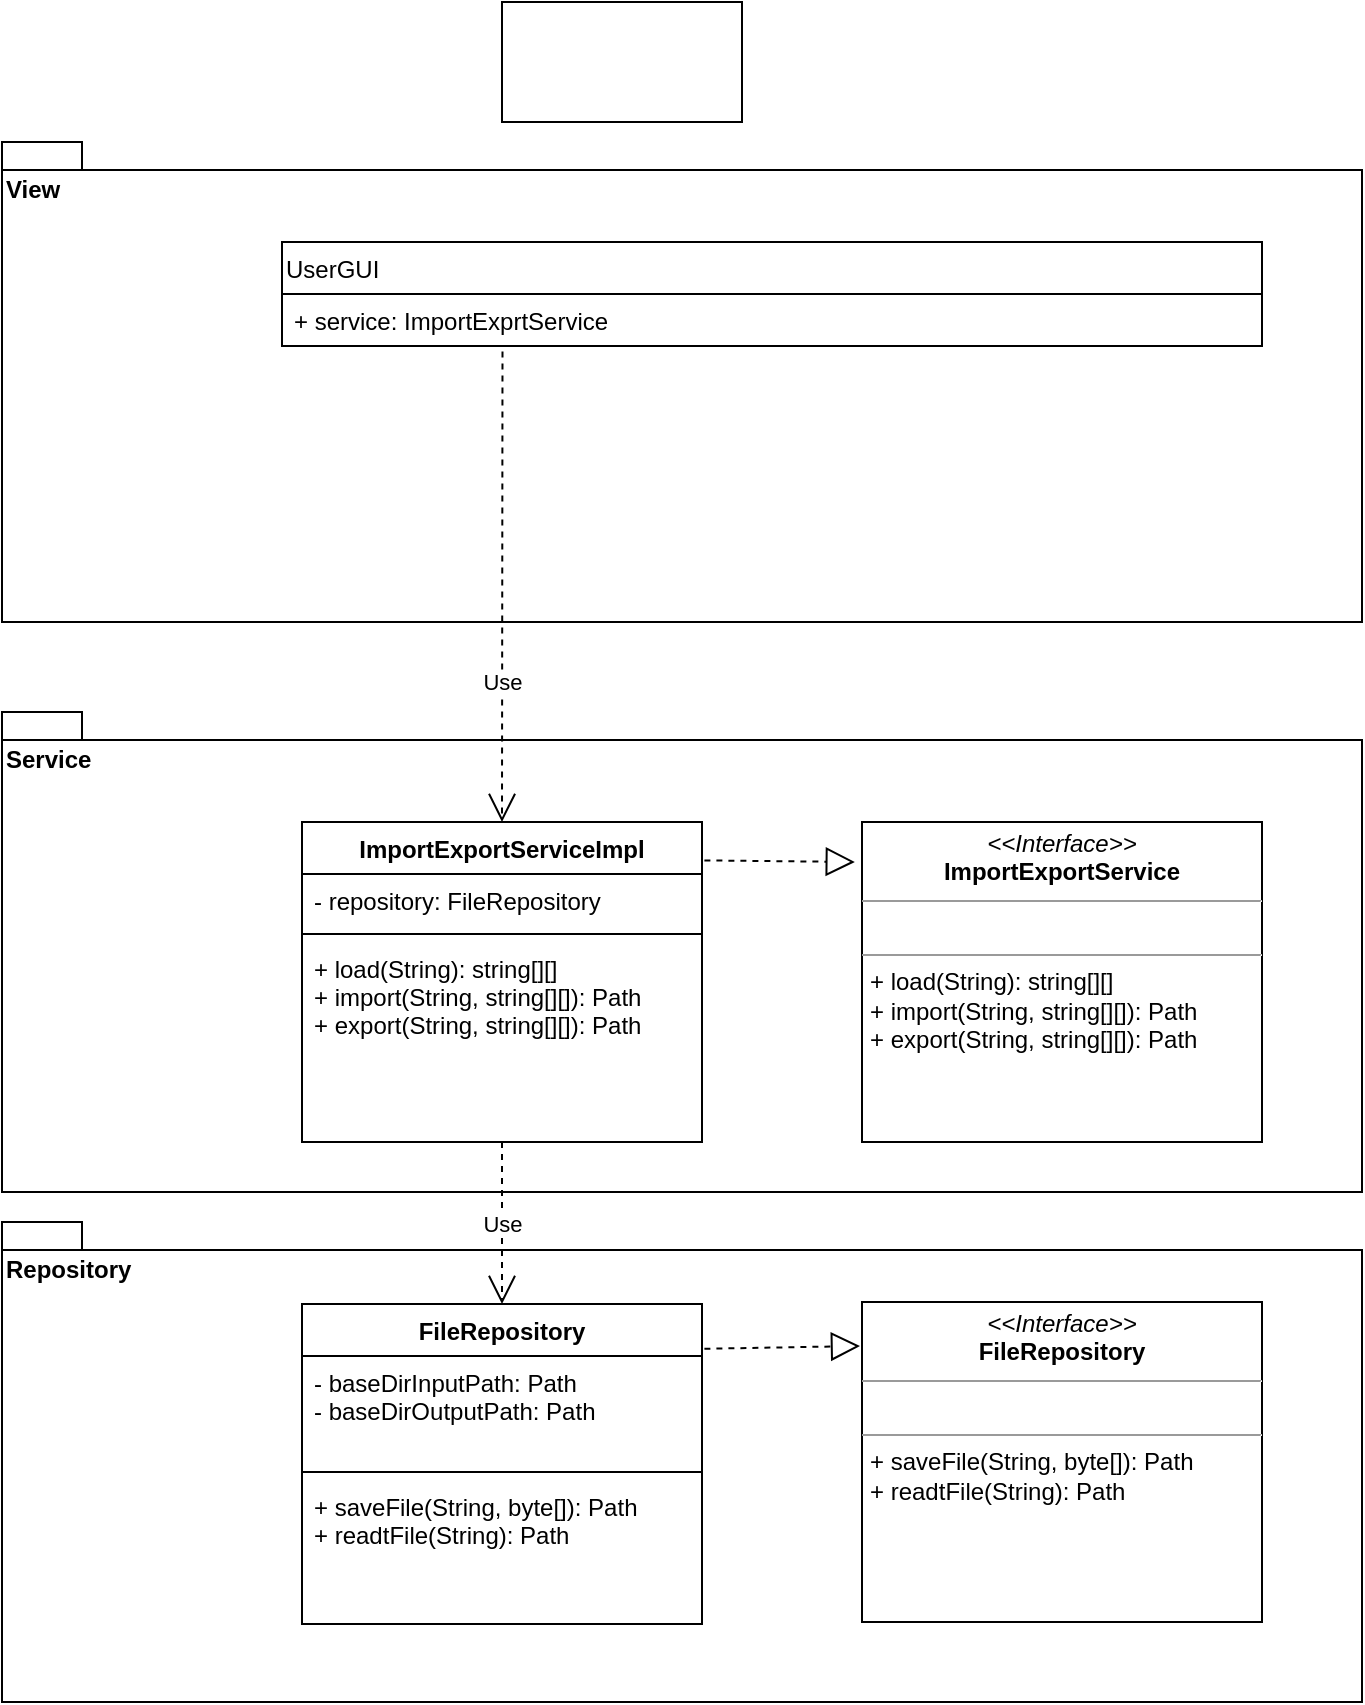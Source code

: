 <mxfile version="14.6.11" type="device"><diagram name="Page-1" id="b5b7bab2-c9e2-2cf4-8b2a-24fd1a2a6d21"><mxGraphModel dx="1422" dy="794" grid="1" gridSize="10" guides="1" tooltips="1" connect="1" arrows="1" fold="1" page="1" pageScale="1" pageWidth="827" pageHeight="1169" background="#ffffff" math="0" shadow="0"><root><mxCell id="0"/><mxCell id="1" parent="0"/><mxCell id="T6L0mz09eS3lpIx6pn5K-18" value="View" style="shape=folder;fontStyle=1;spacingTop=10;tabWidth=40;tabHeight=14;tabPosition=left;html=1;horizontal=1;align=left;verticalAlign=top;" parent="1" vertex="1"><mxGeometry x="50" y="180" width="680" height="240" as="geometry"/></mxCell><mxCell id="T6L0mz09eS3lpIx6pn5K-17" value="Service" style="shape=folder;fontStyle=1;spacingTop=10;tabWidth=40;tabHeight=14;tabPosition=left;html=1;horizontal=1;align=left;verticalAlign=top;" parent="1" vertex="1"><mxGeometry x="50" y="465" width="680" height="240" as="geometry"/></mxCell><mxCell id="T6L0mz09eS3lpIx6pn5K-16" value="Repository" style="shape=folder;fontStyle=1;spacingTop=10;tabWidth=40;tabHeight=14;tabPosition=left;html=1;horizontal=1;align=left;verticalAlign=top;" parent="1" vertex="1"><mxGeometry x="50" y="720" width="680" height="240" as="geometry"/></mxCell><mxCell id="T6L0mz09eS3lpIx6pn5K-2" value="&lt;p style=&quot;margin: 0px ; margin-top: 4px ; text-align: center&quot;&gt;&lt;i&gt;&amp;lt;&amp;lt;Interface&amp;gt;&amp;gt;&lt;/i&gt;&lt;br&gt;&lt;b&gt;FileRepository&lt;/b&gt;&lt;/p&gt;&lt;hr size=&quot;1&quot;&gt;&lt;p style=&quot;margin: 0px ; margin-left: 4px&quot;&gt;&lt;br&gt;&lt;/p&gt;&lt;hr size=&quot;1&quot;&gt;&lt;p style=&quot;margin: 0px ; margin-left: 4px&quot;&gt;+ saveFile(String, byte[]): Path&lt;br&gt;+ readtFile(String): Path&lt;/p&gt;" style="verticalAlign=top;align=left;overflow=fill;fontSize=12;fontFamily=Helvetica;html=1;" parent="1" vertex="1"><mxGeometry x="480" y="760" width="200" height="160" as="geometry"/></mxCell><mxCell id="T6L0mz09eS3lpIx6pn5K-3" value="FileRepository&#10;" style="swimlane;fontStyle=1;align=center;verticalAlign=top;childLayout=stackLayout;horizontal=1;startSize=26;horizontalStack=0;resizeParent=1;resizeParentMax=0;resizeLast=0;collapsible=1;marginBottom=0;" parent="1" vertex="1"><mxGeometry x="200" y="761" width="200" height="160" as="geometry"/></mxCell><mxCell id="T6L0mz09eS3lpIx6pn5K-4" value="- baseDirInputPath: Path&#10;- baseDirOutputPath: Path" style="text;strokeColor=none;fillColor=none;align=left;verticalAlign=top;spacingLeft=4;spacingRight=4;overflow=hidden;rotatable=0;points=[[0,0.5],[1,0.5]];portConstraint=eastwest;" parent="T6L0mz09eS3lpIx6pn5K-3" vertex="1"><mxGeometry y="26" width="200" height="54" as="geometry"/></mxCell><mxCell id="T6L0mz09eS3lpIx6pn5K-5" value="" style="line;strokeWidth=1;fillColor=none;align=left;verticalAlign=middle;spacingTop=-1;spacingLeft=3;spacingRight=3;rotatable=0;labelPosition=right;points=[];portConstraint=eastwest;" parent="T6L0mz09eS3lpIx6pn5K-3" vertex="1"><mxGeometry y="80" width="200" height="8" as="geometry"/></mxCell><mxCell id="T6L0mz09eS3lpIx6pn5K-6" value="+ saveFile(String, byte[]): Path&#10;+ readtFile(String): Path" style="text;strokeColor=none;fillColor=none;align=left;verticalAlign=top;spacingLeft=4;spacingRight=4;overflow=hidden;rotatable=0;points=[[0,0.5],[1,0.5]];portConstraint=eastwest;" parent="T6L0mz09eS3lpIx6pn5K-3" vertex="1"><mxGeometry y="88" width="200" height="72" as="geometry"/></mxCell><mxCell id="T6L0mz09eS3lpIx6pn5K-8" value="" style="endArrow=block;dashed=1;endFill=0;endSize=12;html=1;exitX=1.006;exitY=0.14;exitDx=0;exitDy=0;exitPerimeter=0;" parent="1" source="T6L0mz09eS3lpIx6pn5K-3" edge="1"><mxGeometry width="160" relative="1" as="geometry"><mxPoint x="450" y="690" as="sourcePoint"/><mxPoint x="479" y="782" as="targetPoint"/></mxGeometry></mxCell><mxCell id="T6L0mz09eS3lpIx6pn5K-9" value="&lt;p style=&quot;margin: 0px ; margin-top: 4px ; text-align: center&quot;&gt;&lt;i&gt;&amp;lt;&amp;lt;Interface&amp;gt;&amp;gt;&lt;/i&gt;&lt;br&gt;&lt;b&gt;ImportExportService&lt;/b&gt;&lt;/p&gt;&lt;hr size=&quot;1&quot;&gt;&lt;p style=&quot;margin: 0px ; margin-left: 4px&quot;&gt;&lt;br&gt;&lt;/p&gt;&lt;hr size=&quot;1&quot;&gt;&lt;p style=&quot;margin: 0px ; margin-left: 4px&quot;&gt;+ load(String): string[][]&lt;/p&gt;&lt;p style=&quot;margin: 0px ; margin-left: 4px&quot;&gt;+ import(String, string[][]): Path&lt;br&gt;+ export(String, string[][]): Path&lt;/p&gt;" style="verticalAlign=top;align=left;overflow=fill;fontSize=12;fontFamily=Helvetica;html=1;" parent="1" vertex="1"><mxGeometry x="480" y="520" width="200" height="160" as="geometry"/></mxCell><mxCell id="T6L0mz09eS3lpIx6pn5K-10" value="ImportExportServiceImpl" style="swimlane;fontStyle=1;align=center;verticalAlign=top;childLayout=stackLayout;horizontal=1;startSize=26;horizontalStack=0;resizeParent=1;resizeParentMax=0;resizeLast=0;collapsible=1;marginBottom=0;" parent="1" vertex="1"><mxGeometry x="200" y="520" width="200" height="160" as="geometry"/></mxCell><mxCell id="T6L0mz09eS3lpIx6pn5K-11" value="- repository: FileRepository" style="text;strokeColor=none;fillColor=none;align=left;verticalAlign=top;spacingLeft=4;spacingRight=4;overflow=hidden;rotatable=0;points=[[0,0.5],[1,0.5]];portConstraint=eastwest;" parent="T6L0mz09eS3lpIx6pn5K-10" vertex="1"><mxGeometry y="26" width="200" height="26" as="geometry"/></mxCell><mxCell id="T6L0mz09eS3lpIx6pn5K-12" value="" style="line;strokeWidth=1;fillColor=none;align=left;verticalAlign=middle;spacingTop=-1;spacingLeft=3;spacingRight=3;rotatable=0;labelPosition=right;points=[];portConstraint=eastwest;" parent="T6L0mz09eS3lpIx6pn5K-10" vertex="1"><mxGeometry y="52" width="200" height="8" as="geometry"/></mxCell><mxCell id="T6L0mz09eS3lpIx6pn5K-13" value="+ load(String): string[][]&#10;+ import(String, string[][]): Path&#10;+ export(String, string[][]): Path" style="text;strokeColor=none;fillColor=none;align=left;verticalAlign=top;spacingLeft=4;spacingRight=4;overflow=hidden;rotatable=0;points=[[0,0.5],[1,0.5]];portConstraint=eastwest;" parent="T6L0mz09eS3lpIx6pn5K-10" vertex="1"><mxGeometry y="60" width="200" height="100" as="geometry"/></mxCell><mxCell id="T6L0mz09eS3lpIx6pn5K-14" value="" style="endArrow=block;dashed=1;endFill=0;endSize=12;html=1;exitX=1.006;exitY=0.12;exitDx=0;exitDy=0;exitPerimeter=0;entryX=-0.018;entryY=0.125;entryDx=0;entryDy=0;entryPerimeter=0;" parent="1" source="T6L0mz09eS3lpIx6pn5K-10" target="T6L0mz09eS3lpIx6pn5K-9" edge="1"><mxGeometry width="160" relative="1" as="geometry"><mxPoint x="450" y="650" as="sourcePoint"/><mxPoint x="610" y="650" as="targetPoint"/></mxGeometry></mxCell><mxCell id="T6L0mz09eS3lpIx6pn5K-15" value="Use" style="endArrow=open;endSize=12;dashed=1;html=1;entryX=0.5;entryY=0;entryDx=0;entryDy=0;" parent="1" source="T6L0mz09eS3lpIx6pn5K-13" target="T6L0mz09eS3lpIx6pn5K-3" edge="1"><mxGeometry width="160" relative="1" as="geometry"><mxPoint x="450" y="750" as="sourcePoint"/><mxPoint x="610" y="750" as="targetPoint"/></mxGeometry></mxCell><mxCell id="T6L0mz09eS3lpIx6pn5K-19" value="UserGUI" style="swimlane;fontStyle=0;childLayout=stackLayout;horizontal=1;startSize=26;fillColor=none;horizontalStack=0;resizeParent=1;resizeParentMax=0;resizeLast=0;collapsible=1;marginBottom=0;align=left;" parent="1" vertex="1"><mxGeometry x="190" y="230" width="490" height="52" as="geometry"/></mxCell><mxCell id="T6L0mz09eS3lpIx6pn5K-20" value="+ service: ImportExprtService" style="text;strokeColor=none;fillColor=none;align=left;verticalAlign=top;spacingLeft=4;spacingRight=4;overflow=hidden;rotatable=0;points=[[0,0.5],[1,0.5]];portConstraint=eastwest;" parent="T6L0mz09eS3lpIx6pn5K-19" vertex="1"><mxGeometry y="26" width="490" height="26" as="geometry"/></mxCell><mxCell id="T6L0mz09eS3lpIx6pn5K-24" value="Use" style="endArrow=open;endSize=12;dashed=1;html=1;entryX=0.5;entryY=0;entryDx=0;entryDy=0;exitX=0.225;exitY=1.108;exitDx=0;exitDy=0;exitPerimeter=0;" parent="1" source="T6L0mz09eS3lpIx6pn5K-20" target="T6L0mz09eS3lpIx6pn5K-10" edge="1"><mxGeometry x="0.405" width="160" relative="1" as="geometry"><mxPoint x="330" y="450" as="sourcePoint"/><mxPoint x="610" y="460" as="targetPoint"/><mxPoint as="offset"/></mxGeometry></mxCell><mxCell id="qkb2E8iEF1LSCdbX-5R5-1" value="" style="rounded=0;whiteSpace=wrap;html=1;" vertex="1" parent="1"><mxGeometry x="300" y="110" width="120" height="60" as="geometry"/></mxCell></root></mxGraphModel></diagram></mxfile>